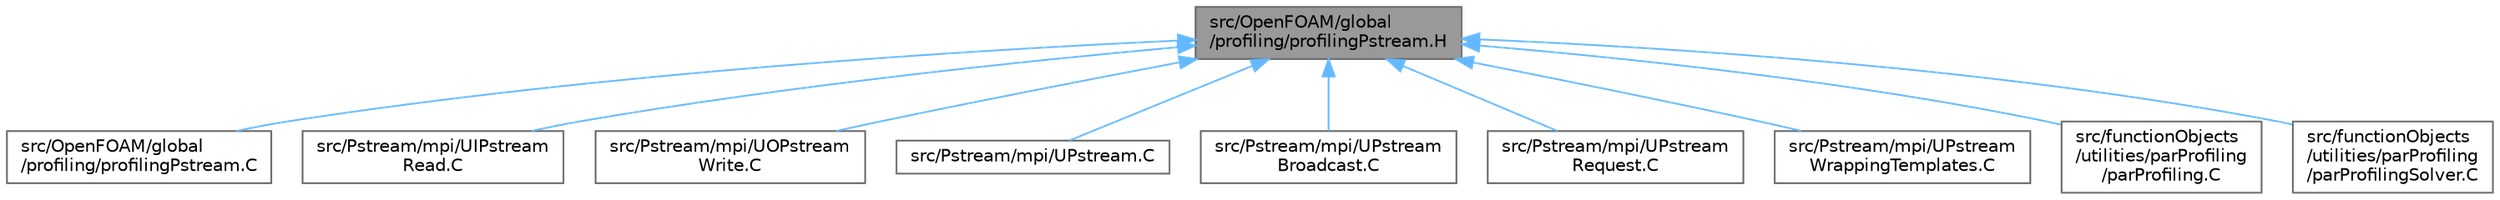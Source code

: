 digraph "src/OpenFOAM/global/profiling/profilingPstream.H"
{
 // LATEX_PDF_SIZE
  bgcolor="transparent";
  edge [fontname=Helvetica,fontsize=10,labelfontname=Helvetica,labelfontsize=10];
  node [fontname=Helvetica,fontsize=10,shape=box,height=0.2,width=0.4];
  Node1 [id="Node000001",label="src/OpenFOAM/global\l/profiling/profilingPstream.H",height=0.2,width=0.4,color="gray40", fillcolor="grey60", style="filled", fontcolor="black",tooltip=" "];
  Node1 -> Node2 [id="edge1_Node000001_Node000002",dir="back",color="steelblue1",style="solid",tooltip=" "];
  Node2 [id="Node000002",label="src/OpenFOAM/global\l/profiling/profilingPstream.C",height=0.2,width=0.4,color="grey40", fillcolor="white", style="filled",URL="$profilingPstream_8C.html",tooltip=" "];
  Node1 -> Node3 [id="edge2_Node000001_Node000003",dir="back",color="steelblue1",style="solid",tooltip=" "];
  Node3 [id="Node000003",label="src/Pstream/mpi/UIPstream\lRead.C",height=0.2,width=0.4,color="grey40", fillcolor="white", style="filled",URL="$mpi_2UIPstreamRead_8C.html",tooltip=" "];
  Node1 -> Node4 [id="edge3_Node000001_Node000004",dir="back",color="steelblue1",style="solid",tooltip=" "];
  Node4 [id="Node000004",label="src/Pstream/mpi/UOPstream\lWrite.C",height=0.2,width=0.4,color="grey40", fillcolor="white", style="filled",URL="$mpi_2UOPstreamWrite_8C.html",tooltip=" "];
  Node1 -> Node5 [id="edge4_Node000001_Node000005",dir="back",color="steelblue1",style="solid",tooltip=" "];
  Node5 [id="Node000005",label="src/Pstream/mpi/UPstream.C",height=0.2,width=0.4,color="grey40", fillcolor="white", style="filled",URL="$Pstream_2mpi_2UPstream_8C.html",tooltip=" "];
  Node1 -> Node6 [id="edge5_Node000001_Node000006",dir="back",color="steelblue1",style="solid",tooltip=" "];
  Node6 [id="Node000006",label="src/Pstream/mpi/UPstream\lBroadcast.C",height=0.2,width=0.4,color="grey40", fillcolor="white", style="filled",URL="$mpi_2UPstreamBroadcast_8C.html",tooltip=" "];
  Node1 -> Node7 [id="edge6_Node000001_Node000007",dir="back",color="steelblue1",style="solid",tooltip=" "];
  Node7 [id="Node000007",label="src/Pstream/mpi/UPstream\lRequest.C",height=0.2,width=0.4,color="grey40", fillcolor="white", style="filled",URL="$mpi_2UPstreamRequest_8C.html",tooltip=" "];
  Node1 -> Node8 [id="edge7_Node000001_Node000008",dir="back",color="steelblue1",style="solid",tooltip=" "];
  Node8 [id="Node000008",label="src/Pstream/mpi/UPstream\lWrappingTemplates.C",height=0.2,width=0.4,color="grey40", fillcolor="white", style="filled",URL="$UPstreamWrappingTemplates_8C.html",tooltip=" "];
  Node1 -> Node9 [id="edge8_Node000001_Node000009",dir="back",color="steelblue1",style="solid",tooltip=" "];
  Node9 [id="Node000009",label="src/functionObjects\l/utilities/parProfiling\l/parProfiling.C",height=0.2,width=0.4,color="grey40", fillcolor="white", style="filled",URL="$parProfiling_8C.html",tooltip=" "];
  Node1 -> Node10 [id="edge9_Node000001_Node000010",dir="back",color="steelblue1",style="solid",tooltip=" "];
  Node10 [id="Node000010",label="src/functionObjects\l/utilities/parProfiling\l/parProfilingSolver.C",height=0.2,width=0.4,color="grey40", fillcolor="white", style="filled",URL="$parProfilingSolver_8C.html",tooltip=" "];
}
